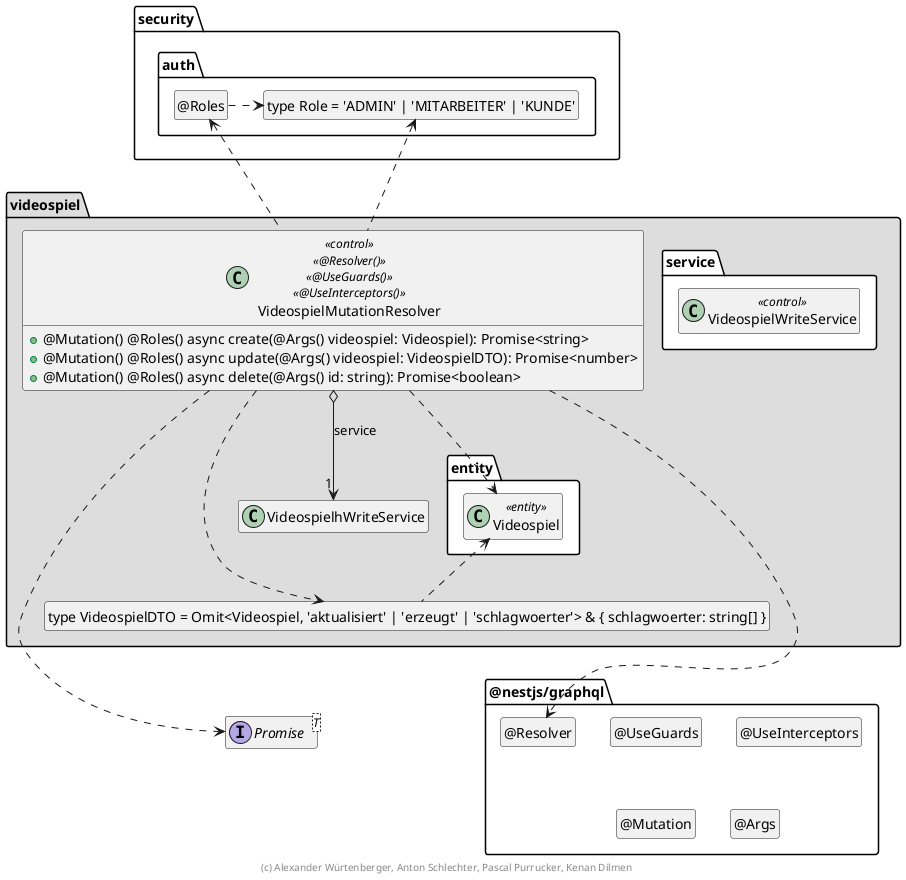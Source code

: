 ' Preview durch <Alt>d

@startuml Controller-Klasse

interface Promise<T>

package @nestjs/graphql {
  class "@Resolver" as Resolver
  hide Resolver circle

  class "@UseGuards" as UseGuards
  hide UseGuards circle

  class "@UseInterceptors" as UseInterceptors
  hide UseInterceptors circle

  class "@Mutation" as Mutation
  hide Mutation circle

  class "@Args" as Args
  hide Args circle
}

package security.auth {
  class "type Role = 'ADMIN' | 'MITARBEITER' | 'KUNDE'" as Role
  hide Role circle

  class "@Roles" as Roles
  hide Roles circle

  Roles .right.> Role
}

package videospiel #DDDDDD {
  package entity #FFFFFF {
    class Videospiel <<entity>>
  }

  package service #FFFFFF {
    class VideospielWriteService << control >>
  }

  class "type VideospielDTO = Omit<Videospiel, 'aktualisiert' | 'erzeugt' | 'schlagwoerter'> & { schlagwoerter: string[] }" as VideospielDTO
  hide VideospielDTO circle

  class VideospielMutationResolver << control >> << @Resolver() >> << @UseGuards() >> << @UseInterceptors() >> {
    + @Mutation() @Roles() async create(@Args() videospiel: Videospiel): Promise<string>
    + @Mutation() @Roles() async update(@Args() videospiel: VideospielDTO): Promise<number>
    + @Mutation() @Roles() async delete(@Args() id: string): Promise<boolean>
  }

  VideospielMutationResolver o-down-> "1" VideospielhWriteService : service

  VideospielMutationResolver ..> Videospiel
  VideospielMutationResolver ..> VideospielDTO
  VideospielDTO .up.> Videospiel
  VideospielMutationResolver ..> Promise
  VideospielMutationResolver ..> Resolver

  VideospielMutationResolver .up.> Roles
  VideospielMutationResolver .up.> Role

  VideospielDTO .[hidden].> Promise
  VideospielDTO .[hidden].> Resolver
}

hide empty members

footer (c) Alexander Würtenberger, Anton Schlechter, Pascal Purrucker, Kenan Dilmen

@enduml
